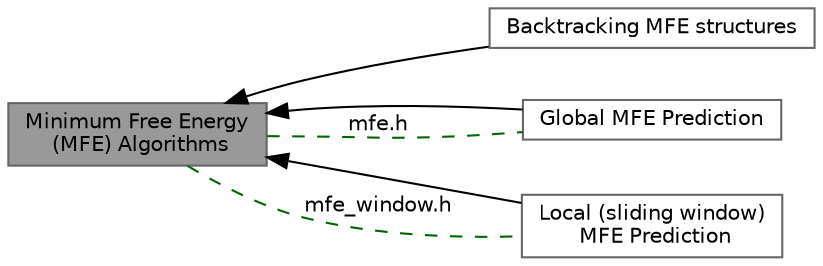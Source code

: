 digraph "Minimum Free Energy (MFE) Algorithms"
{
 // INTERACTIVE_SVG=YES
 // LATEX_PDF_SIZE
  bgcolor="transparent";
  edge [fontname=Helvetica,fontsize=10,labelfontname=Helvetica,labelfontsize=10];
  node [fontname=Helvetica,fontsize=10,shape=box,height=0.2,width=0.4];
  rankdir=LR;
  Node1 [label="Minimum Free Energy\l (MFE) Algorithms",height=0.2,width=0.4,color="gray40", fillcolor="grey60", style="filled", fontcolor="black",tooltip="Predicting the Minimum Free Energy (MFE) and a corresponding (consensus) secondary structure."];
  Node4 [label="Backtracking MFE structures",height=0.2,width=0.4,color="grey40", fillcolor="white", style="filled",URL="$group__mfe__backtracking.html",tooltip="Backtracking related interfaces."];
  Node2 [label="Global MFE Prediction",height=0.2,width=0.4,color="grey40", fillcolor="white", style="filled",URL="$group__mfe__global.html",tooltip="Variations of the global Minimum Free Energy (MFE) prediction algorithm."];
  Node3 [label="Local (sliding window)\l MFE Prediction",height=0.2,width=0.4,color="grey40", fillcolor="white", style="filled",URL="$group__mfe__window.html",tooltip="Variations of the local (sliding window) Minimum Free Energy (MFE) prediction algorithm."];
  Node1->Node2 [shape=plaintext, dir="back", style="solid"];
  Node1->Node3 [shape=plaintext, dir="back", style="solid"];
  Node1->Node4 [shape=plaintext, dir="back", style="solid"];
  Node1->Node2 [shape=plaintext, label="mfe.h", color="darkgreen", dir="none", style="dashed"];
  Node1->Node3 [shape=plaintext, label="mfe_window.h", color="darkgreen", dir="none", style="dashed"];
}
